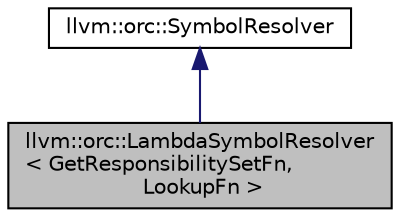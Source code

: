 digraph "llvm::orc::LambdaSymbolResolver&lt; GetResponsibilitySetFn, LookupFn &gt;"
{
 // LATEX_PDF_SIZE
  bgcolor="transparent";
  edge [fontname="Helvetica",fontsize="10",labelfontname="Helvetica",labelfontsize="10"];
  node [fontname="Helvetica",fontsize="10",shape="box"];
  Node1 [label="llvm::orc::LambdaSymbolResolver\l\< GetResponsibilitySetFn,\l LookupFn \>",height=0.2,width=0.4,color="black", fillcolor="grey75", style="filled", fontcolor="black",tooltip="Implements SymbolResolver with a pair of supplied function objects for convenience."];
  Node2 -> Node1 [dir="back",color="midnightblue",fontsize="10",style="solid",fontname="Helvetica"];
  Node2 [label="llvm::orc::SymbolResolver",height=0.2,width=0.4,color="black",URL="$classllvm_1_1orc_1_1SymbolResolver.html",tooltip="SymbolResolver is a composable interface for looking up symbol flags and addresses using the Asynchro..."];
}
